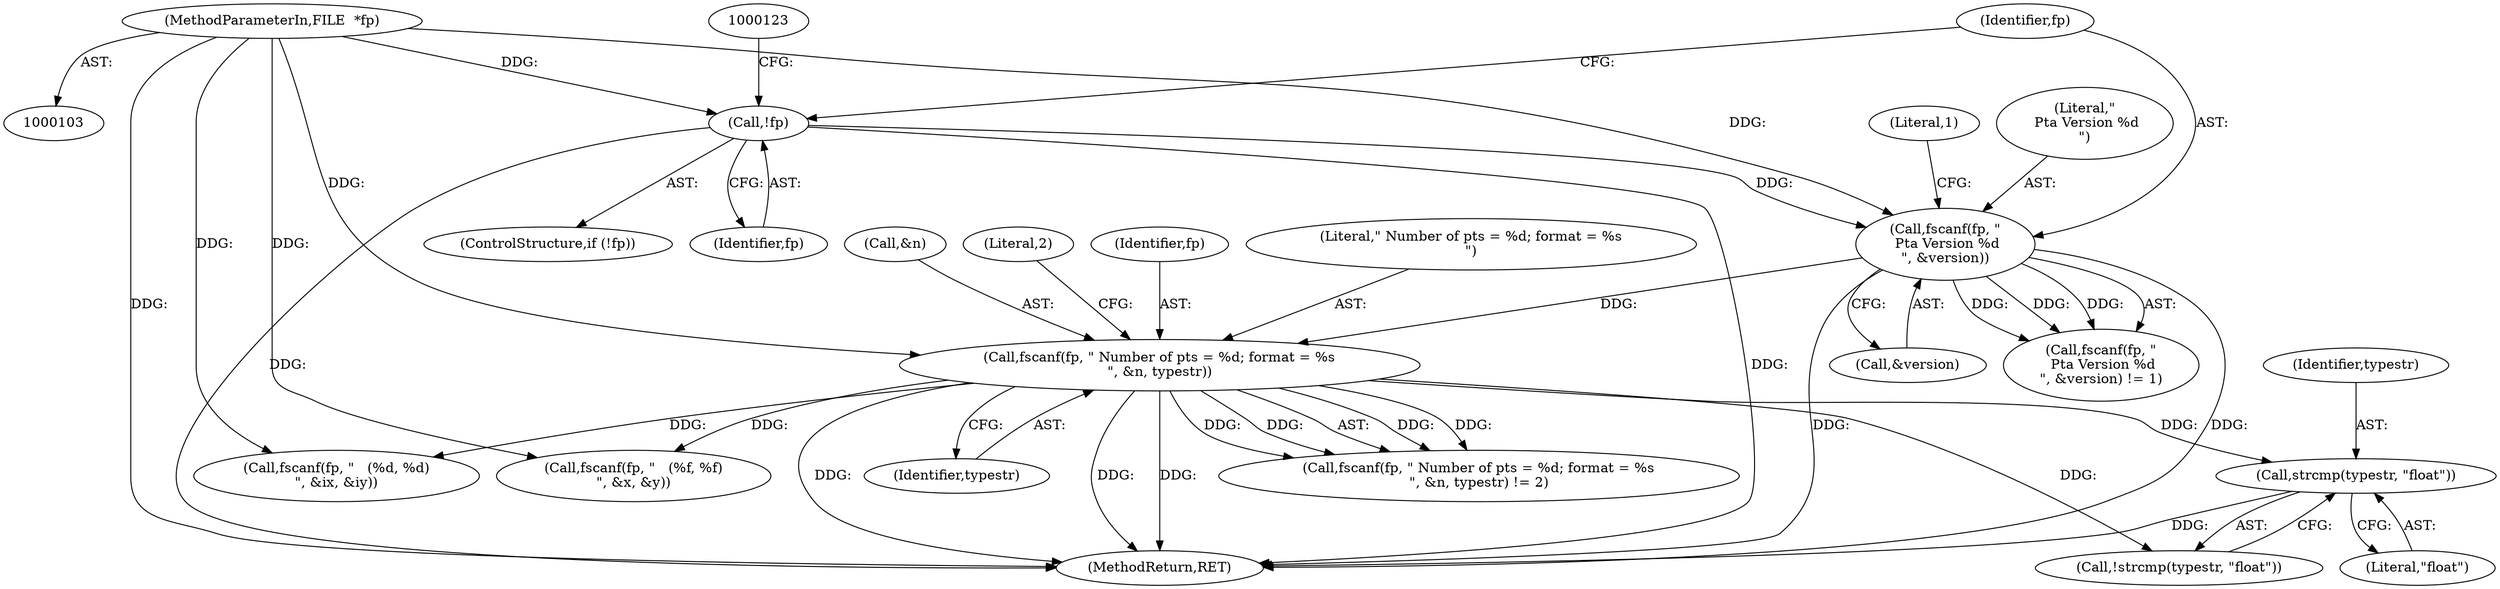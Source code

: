 digraph "0_leptonica_ee301cb2029db8a6289c5295daa42bba7715e99a_5@API" {
"1000172" [label="(Call,strcmp(typestr, \"float\"))"];
"1000156" [label="(Call,fscanf(fp, \" Number of pts = %d; format = %s\n\", &n, typestr))"];
"1000130" [label="(Call,fscanf(fp, \"\n Pta Version %d\n\", &version))"];
"1000119" [label="(Call,!fp)"];
"1000104" [label="(MethodParameterIn,FILE  *fp)"];
"1000173" [label="(Identifier,typestr)"];
"1000133" [label="(Call,&version)"];
"1000161" [label="(Identifier,typestr)"];
"1000156" [label="(Call,fscanf(fp, \" Number of pts = %d; format = %s\n\", &n, typestr))"];
"1000265" [label="(MethodReturn,RET)"];
"1000118" [label="(ControlStructure,if (!fp))"];
"1000155" [label="(Call,fscanf(fp, \" Number of pts = %d; format = %s\n\", &n, typestr) != 2)"];
"1000119" [label="(Call,!fp)"];
"1000174" [label="(Literal,\"float\")"];
"1000159" [label="(Call,&n)"];
"1000120" [label="(Identifier,fp)"];
"1000162" [label="(Literal,2)"];
"1000129" [label="(Call,fscanf(fp, \"\n Pta Version %d\n\", &version) != 1)"];
"1000240" [label="(Call,fscanf(fp, \"   (%d, %d)\n\", &ix, &iy))"];
"1000171" [label="(Call,!strcmp(typestr, \"float\"))"];
"1000157" [label="(Identifier,fp)"];
"1000130" [label="(Call,fscanf(fp, \"\n Pta Version %d\n\", &version))"];
"1000213" [label="(Call,fscanf(fp, \"   (%f, %f)\n\", &x, &y))"];
"1000135" [label="(Literal,1)"];
"1000158" [label="(Literal,\" Number of pts = %d; format = %s\n\")"];
"1000132" [label="(Literal,\"\n Pta Version %d\n\")"];
"1000172" [label="(Call,strcmp(typestr, \"float\"))"];
"1000131" [label="(Identifier,fp)"];
"1000104" [label="(MethodParameterIn,FILE  *fp)"];
"1000172" -> "1000171"  [label="AST: "];
"1000172" -> "1000174"  [label="CFG: "];
"1000173" -> "1000172"  [label="AST: "];
"1000174" -> "1000172"  [label="AST: "];
"1000171" -> "1000172"  [label="CFG: "];
"1000172" -> "1000265"  [label="DDG: "];
"1000156" -> "1000172"  [label="DDG: "];
"1000156" -> "1000155"  [label="AST: "];
"1000156" -> "1000161"  [label="CFG: "];
"1000157" -> "1000156"  [label="AST: "];
"1000158" -> "1000156"  [label="AST: "];
"1000159" -> "1000156"  [label="AST: "];
"1000161" -> "1000156"  [label="AST: "];
"1000162" -> "1000156"  [label="CFG: "];
"1000156" -> "1000265"  [label="DDG: "];
"1000156" -> "1000265"  [label="DDG: "];
"1000156" -> "1000265"  [label="DDG: "];
"1000156" -> "1000155"  [label="DDG: "];
"1000156" -> "1000155"  [label="DDG: "];
"1000156" -> "1000155"  [label="DDG: "];
"1000156" -> "1000155"  [label="DDG: "];
"1000130" -> "1000156"  [label="DDG: "];
"1000104" -> "1000156"  [label="DDG: "];
"1000156" -> "1000171"  [label="DDG: "];
"1000156" -> "1000213"  [label="DDG: "];
"1000156" -> "1000240"  [label="DDG: "];
"1000130" -> "1000129"  [label="AST: "];
"1000130" -> "1000133"  [label="CFG: "];
"1000131" -> "1000130"  [label="AST: "];
"1000132" -> "1000130"  [label="AST: "];
"1000133" -> "1000130"  [label="AST: "];
"1000135" -> "1000130"  [label="CFG: "];
"1000130" -> "1000265"  [label="DDG: "];
"1000130" -> "1000265"  [label="DDG: "];
"1000130" -> "1000129"  [label="DDG: "];
"1000130" -> "1000129"  [label="DDG: "];
"1000130" -> "1000129"  [label="DDG: "];
"1000119" -> "1000130"  [label="DDG: "];
"1000104" -> "1000130"  [label="DDG: "];
"1000119" -> "1000118"  [label="AST: "];
"1000119" -> "1000120"  [label="CFG: "];
"1000120" -> "1000119"  [label="AST: "];
"1000123" -> "1000119"  [label="CFG: "];
"1000131" -> "1000119"  [label="CFG: "];
"1000119" -> "1000265"  [label="DDG: "];
"1000119" -> "1000265"  [label="DDG: "];
"1000104" -> "1000119"  [label="DDG: "];
"1000104" -> "1000103"  [label="AST: "];
"1000104" -> "1000265"  [label="DDG: "];
"1000104" -> "1000213"  [label="DDG: "];
"1000104" -> "1000240"  [label="DDG: "];
}
